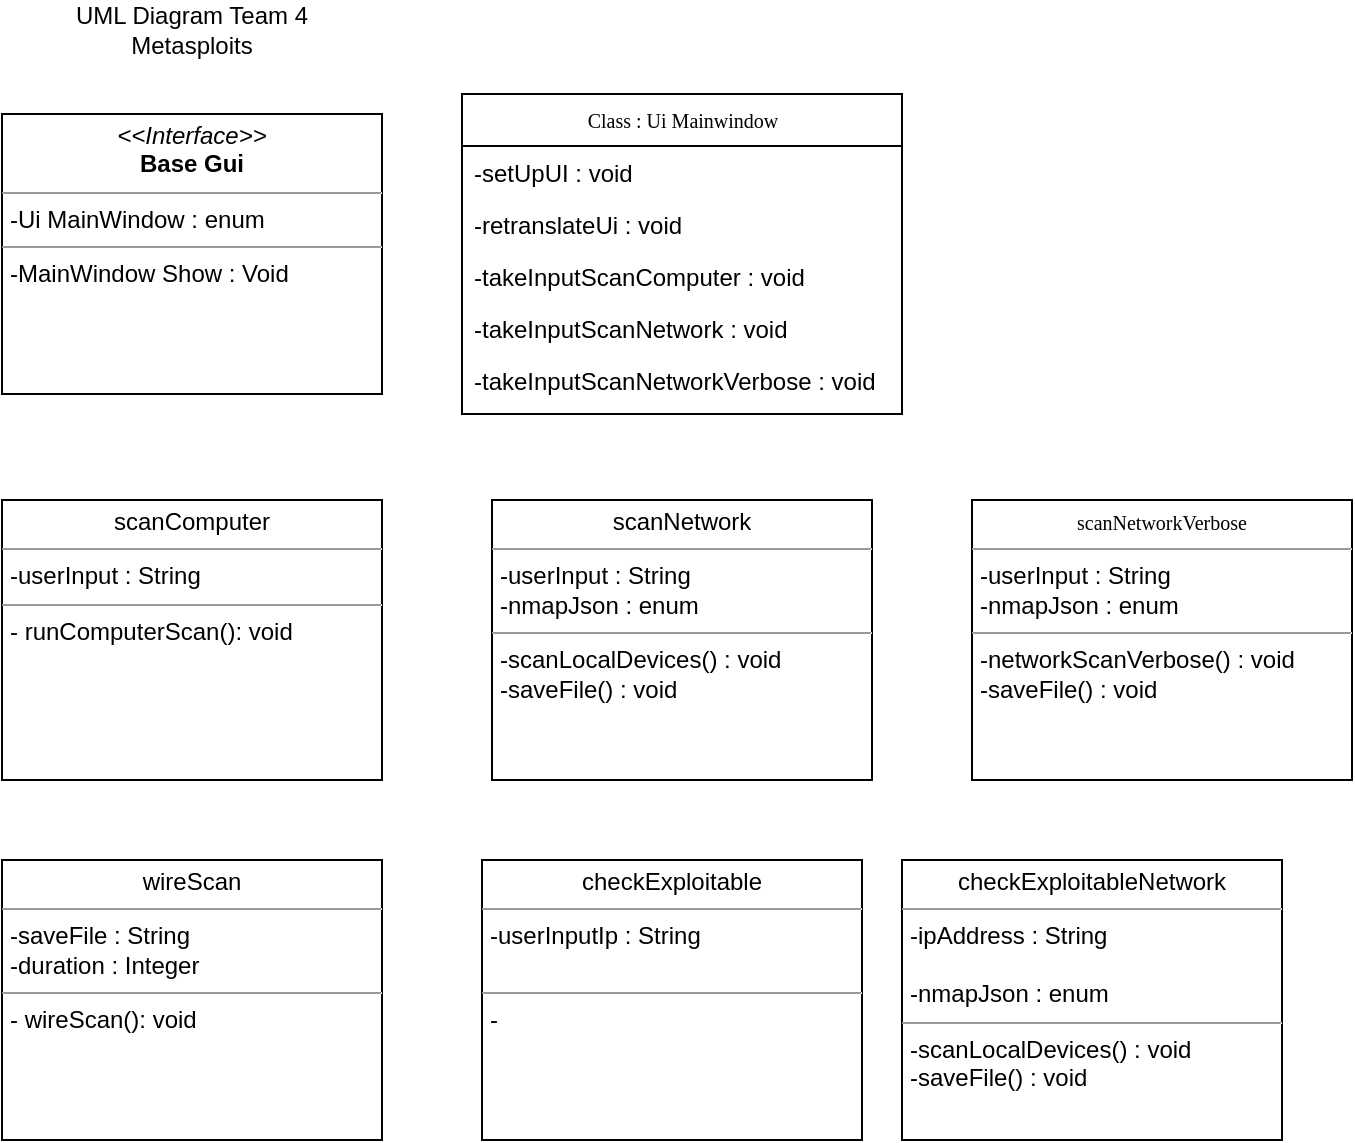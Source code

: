 <mxfile version="17.0.0" type="github">
  <diagram name="Page-1" id="c4acf3e9-155e-7222-9cf6-157b1a14988f">
    <mxGraphModel dx="1146" dy="521" grid="1" gridSize="10" guides="1" tooltips="1" connect="1" arrows="1" fold="1" page="1" pageScale="1" pageWidth="850" pageHeight="1100" background="none" math="0" shadow="0">
      <root>
        <mxCell id="0" />
        <mxCell id="1" parent="0" />
        <mxCell id="17acba5748e5396b-20" value="Class : Ui Mainwindow" style="swimlane;html=1;fontStyle=0;childLayout=stackLayout;horizontal=1;startSize=26;fillColor=none;horizontalStack=0;resizeParent=1;resizeLast=0;collapsible=1;marginBottom=0;swimlaneFillColor=#ffffff;rounded=0;shadow=0;comic=0;labelBackgroundColor=none;strokeWidth=1;fontFamily=Verdana;fontSize=10;align=center;" parent="1" vertex="1">
          <mxGeometry x="290" y="77" width="220" height="160" as="geometry" />
        </mxCell>
        <mxCell id="17acba5748e5396b-21" value="-setUpUI : void" style="text;html=1;strokeColor=none;fillColor=none;align=left;verticalAlign=top;spacingLeft=4;spacingRight=4;whiteSpace=wrap;overflow=hidden;rotatable=0;points=[[0,0.5],[1,0.5]];portConstraint=eastwest;" parent="17acba5748e5396b-20" vertex="1">
          <mxGeometry y="26" width="220" height="26" as="geometry" />
        </mxCell>
        <mxCell id="17acba5748e5396b-24" value="-retranslateUi : void" style="text;html=1;strokeColor=none;fillColor=none;align=left;verticalAlign=top;spacingLeft=4;spacingRight=4;whiteSpace=wrap;overflow=hidden;rotatable=0;points=[[0,0.5],[1,0.5]];portConstraint=eastwest;" parent="17acba5748e5396b-20" vertex="1">
          <mxGeometry y="52" width="220" height="26" as="geometry" />
        </mxCell>
        <mxCell id="17acba5748e5396b-26" value="-takeInputScanComputer : void" style="text;html=1;strokeColor=none;fillColor=none;align=left;verticalAlign=top;spacingLeft=4;spacingRight=4;whiteSpace=wrap;overflow=hidden;rotatable=0;points=[[0,0.5],[1,0.5]];portConstraint=eastwest;" parent="17acba5748e5396b-20" vertex="1">
          <mxGeometry y="78" width="220" height="26" as="geometry" />
        </mxCell>
        <mxCell id="BcPuqNsrjy1VhE4Z7-ep-2" value="-takeInputScanNetwork : void" style="text;html=1;strokeColor=none;fillColor=none;align=left;verticalAlign=top;spacingLeft=4;spacingRight=4;whiteSpace=wrap;overflow=hidden;rotatable=0;points=[[0,0.5],[1,0.5]];portConstraint=eastwest;" vertex="1" parent="17acba5748e5396b-20">
          <mxGeometry y="104" width="220" height="26" as="geometry" />
        </mxCell>
        <mxCell id="BcPuqNsrjy1VhE4Z7-ep-3" value="-takeInputScanNetworkVerbose : void" style="text;html=1;strokeColor=none;fillColor=none;align=left;verticalAlign=top;spacingLeft=4;spacingRight=4;whiteSpace=wrap;overflow=hidden;rotatable=0;points=[[0,0.5],[1,0.5]];portConstraint=eastwest;" vertex="1" parent="17acba5748e5396b-20">
          <mxGeometry y="130" width="220" height="26" as="geometry" />
        </mxCell>
        <mxCell id="5d2195bd80daf111-15" value="&lt;p style=&quot;margin: 0px ; margin-top: 4px ; text-align: center&quot;&gt;scanNetwork&lt;/p&gt;&lt;hr size=&quot;1&quot;&gt;&lt;p style=&quot;margin: 0px ; margin-left: 4px&quot;&gt;-userInput : String&lt;br&gt;&lt;/p&gt;&lt;p style=&quot;margin: 0px ; margin-left: 4px&quot;&gt;-nmapJson : enum&lt;/p&gt;&lt;hr size=&quot;1&quot;&gt;&lt;p style=&quot;margin: 0px ; margin-left: 4px&quot;&gt;-scanLocalDevices() : void&lt;/p&gt;&lt;p style=&quot;margin: 0px ; margin-left: 4px&quot;&gt;-saveFile() : void&lt;/p&gt;" style="verticalAlign=top;align=left;overflow=fill;fontSize=12;fontFamily=Helvetica;html=1;rounded=0;shadow=0;comic=0;labelBackgroundColor=none;strokeWidth=1" parent="1" vertex="1">
          <mxGeometry x="305" y="280" width="190" height="140" as="geometry" />
        </mxCell>
        <mxCell id="5d2195bd80daf111-18" value="&lt;p style=&quot;margin: 0px ; margin-top: 4px ; text-align: center&quot;&gt;&lt;i&gt;&amp;lt;&amp;lt;Interface&amp;gt;&amp;gt;&lt;/i&gt;&lt;br&gt;&lt;b&gt;Base Gui&lt;/b&gt;&lt;/p&gt;&lt;hr size=&quot;1&quot;&gt;&lt;p style=&quot;margin: 0px ; margin-left: 4px&quot;&gt;-Ui MainWindow : enum&lt;/p&gt;&lt;hr size=&quot;1&quot;&gt;&lt;p style=&quot;margin: 0px ; margin-left: 4px&quot;&gt;-MainWindow Show : Void&lt;/p&gt;" style="verticalAlign=top;align=left;overflow=fill;fontSize=12;fontFamily=Helvetica;html=1;rounded=0;shadow=0;comic=0;labelBackgroundColor=none;strokeWidth=1" parent="1" vertex="1">
          <mxGeometry x="60" y="87" width="190" height="140" as="geometry" />
        </mxCell>
        <mxCell id="5d2195bd80daf111-19" value="&lt;p style=&quot;margin: 0px ; margin-top: 4px ; text-align: center&quot;&gt;scanComputer&lt;/p&gt;&lt;hr size=&quot;1&quot;&gt;&lt;p style=&quot;margin: 0px ; margin-left: 4px&quot;&gt;-userInput : String&lt;br&gt;&lt;/p&gt;&lt;hr size=&quot;1&quot;&gt;&lt;p style=&quot;margin: 0px ; margin-left: 4px&quot;&gt;- runComputerScan(): void&lt;br&gt;&lt;/p&gt;" style="verticalAlign=top;align=left;overflow=fill;fontSize=12;fontFamily=Helvetica;html=1;rounded=0;shadow=0;comic=0;labelBackgroundColor=none;strokeWidth=1" parent="1" vertex="1">
          <mxGeometry x="60" y="280" width="190" height="140" as="geometry" />
        </mxCell>
        <mxCell id="BcPuqNsrjy1VhE4Z7-ep-1" value="UML Diagram Team 4 Metasploits" style="text;html=1;strokeColor=none;fillColor=none;align=center;verticalAlign=middle;whiteSpace=wrap;rounded=0;" vertex="1" parent="1">
          <mxGeometry x="65" y="30" width="180" height="30" as="geometry" />
        </mxCell>
        <mxCell id="BcPuqNsrjy1VhE4Z7-ep-6" value="&lt;p style=&quot;margin: 0px ; margin-top: 4px ; text-align: center&quot;&gt;&lt;span style=&quot;font-family: &amp;#34;verdana&amp;#34; ; font-size: 10px&quot;&gt;scanNetworkVerbose&lt;/span&gt;&lt;br&gt;&lt;/p&gt;&lt;hr size=&quot;1&quot;&gt;&lt;p style=&quot;margin: 0px ; margin-left: 4px&quot;&gt;-userInput : String&lt;br&gt;&lt;/p&gt;&lt;p style=&quot;margin: 0px ; margin-left: 4px&quot;&gt;-nmapJson : enum&lt;/p&gt;&lt;hr size=&quot;1&quot;&gt;&lt;p style=&quot;margin: 0px ; margin-left: 4px&quot;&gt;-networkScanVerbose() : void&lt;/p&gt;&lt;p style=&quot;margin: 0px ; margin-left: 4px&quot;&gt;-saveFile() : void&lt;/p&gt;" style="verticalAlign=top;align=left;overflow=fill;fontSize=12;fontFamily=Helvetica;html=1;rounded=0;shadow=0;comic=0;labelBackgroundColor=none;strokeWidth=1" vertex="1" parent="1">
          <mxGeometry x="545" y="280" width="190" height="140" as="geometry" />
        </mxCell>
        <mxCell id="BcPuqNsrjy1VhE4Z7-ep-7" value="&lt;p style=&quot;margin: 0px ; margin-top: 4px ; text-align: center&quot;&gt;wireScan&lt;/p&gt;&lt;hr size=&quot;1&quot;&gt;&lt;p style=&quot;margin: 0px ; margin-left: 4px&quot;&gt;-saveFile : String&lt;br&gt;&lt;/p&gt;&lt;p style=&quot;margin: 0px ; margin-left: 4px&quot;&gt;-duration : Integer&lt;/p&gt;&lt;hr size=&quot;1&quot;&gt;&lt;p style=&quot;margin: 0px ; margin-left: 4px&quot;&gt;- wireScan(): void&lt;br&gt;&lt;/p&gt;" style="verticalAlign=top;align=left;overflow=fill;fontSize=12;fontFamily=Helvetica;html=1;rounded=0;shadow=0;comic=0;labelBackgroundColor=none;strokeWidth=1" vertex="1" parent="1">
          <mxGeometry x="60" y="460" width="190" height="140" as="geometry" />
        </mxCell>
        <mxCell id="BcPuqNsrjy1VhE4Z7-ep-8" value="&lt;p style=&quot;margin: 0px ; margin-top: 4px ; text-align: center&quot;&gt;checkExploitable&lt;/p&gt;&lt;hr size=&quot;1&quot;&gt;&lt;p style=&quot;margin: 0px ; margin-left: 4px&quot;&gt;-userInputIp : String&lt;/p&gt;&lt;p style=&quot;margin: 0px ; margin-left: 4px&quot;&gt;&lt;br&gt;&lt;/p&gt;&lt;hr size=&quot;1&quot;&gt;&lt;p style=&quot;margin: 0px ; margin-left: 4px&quot;&gt;-&lt;/p&gt;" style="verticalAlign=top;align=left;overflow=fill;fontSize=12;fontFamily=Helvetica;html=1;rounded=0;shadow=0;comic=0;labelBackgroundColor=none;strokeWidth=1" vertex="1" parent="1">
          <mxGeometry x="300" y="460" width="190" height="140" as="geometry" />
        </mxCell>
        <mxCell id="BcPuqNsrjy1VhE4Z7-ep-9" value="&lt;p style=&quot;margin: 0px ; margin-top: 4px ; text-align: center&quot;&gt;checkExploitableNetwork&lt;/p&gt;&lt;hr size=&quot;1&quot;&gt;&lt;p style=&quot;margin: 0px ; margin-left: 4px&quot;&gt;-ipAddress : String&lt;br&gt;&lt;/p&gt;&lt;p style=&quot;margin: 0px ; margin-left: 4px&quot;&gt;&lt;br&gt;&lt;/p&gt;&lt;p style=&quot;margin: 0px ; margin-left: 4px&quot;&gt;-nmapJson : enum&lt;/p&gt;&lt;hr size=&quot;1&quot;&gt;&lt;p style=&quot;margin: 0px ; margin-left: 4px&quot;&gt;-scanLocalDevices() : void&lt;/p&gt;&lt;p style=&quot;margin: 0px ; margin-left: 4px&quot;&gt;-saveFile() : void&lt;/p&gt;" style="verticalAlign=top;align=left;overflow=fill;fontSize=12;fontFamily=Helvetica;html=1;rounded=0;shadow=0;comic=0;labelBackgroundColor=none;strokeWidth=1" vertex="1" parent="1">
          <mxGeometry x="510" y="460" width="190" height="140" as="geometry" />
        </mxCell>
      </root>
    </mxGraphModel>
  </diagram>
</mxfile>
